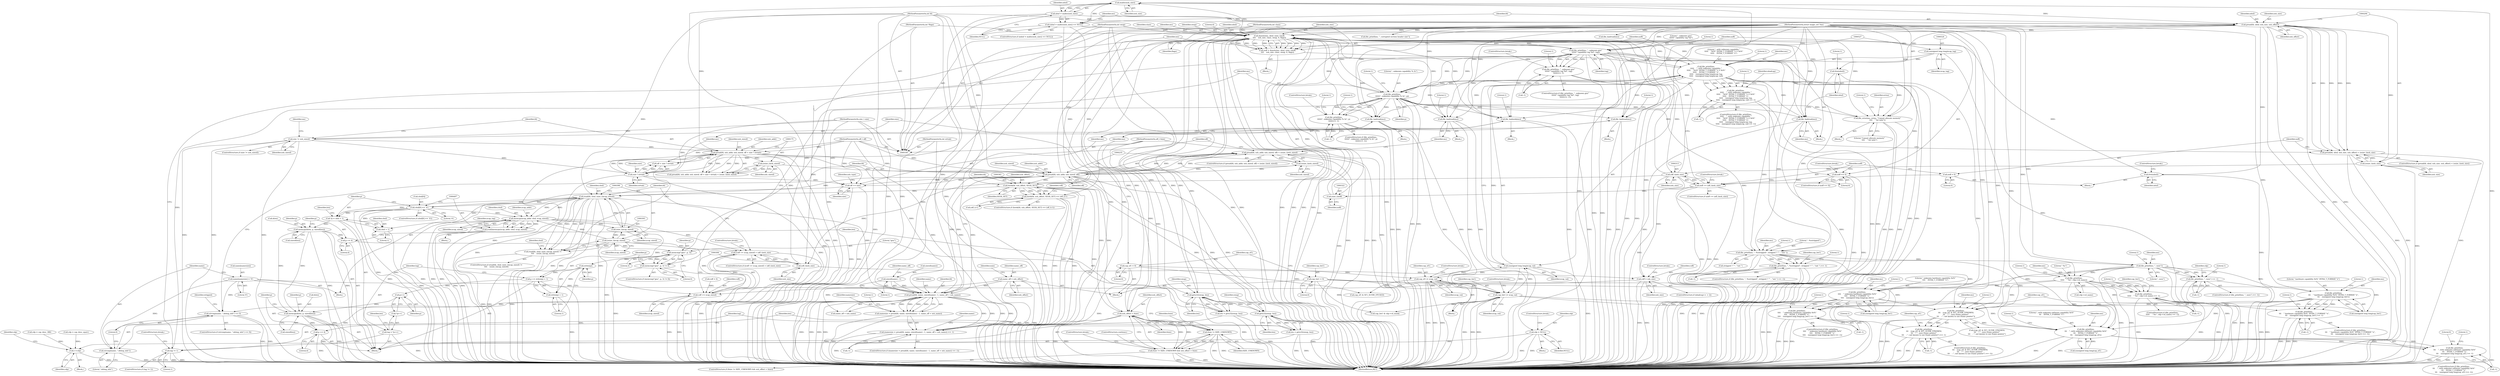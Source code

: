 digraph "1_file_ce90e05774dd77d86cfc8dfa6da57b32816841c4_5@API" {
"1000275" [label="(Call,malloc(xsh_size))"];
"1000318" [label="(Call,donote(ms, nbuf, (size_t)noff,\n\t\t\t\t    xsh_size, clazz, swap, 4, flags))"];
"1000485" [label="(Call,file_printf(ms, \", unknown gnu\"\n\t\t\t\t\t\t\" capability tag %d\", tag))"];
"1000520" [label="(Call,file_printf(ms,\n\t\t\t\t\t    \", with unknown capability \"\n\t\t\t\t\t    \"0x%\" INT64_T_FORMAT \"x = 0x%\"\n\t\t\t\t\t    INT64_T_FORMAT \"x\",\n\t\t\t\t\t    (unsigned long long)xcap_tag,\n\t\t\t\t\t    (unsigned long long)xcap_val))"];
"1000443" [label="(Call,file_printf(ms,\n\t\t\t\t\t\t\", unknown capability %.3s\", p))"];
"1000110" [label="(MethodParameterIn,struct magic_set *ms)"];
"1000435" [label="(Call,memcmp(\"gnu\", p, 3))"];
"1000425" [label="(Call,p += 4)"];
"1000419" [label="(Call,memcpy(&len, p, sizeof(len)))"];
"1000464" [label="(Call,memcpy(&len, p, sizeof(len)))"];
"1000462" [label="(Call,p++)"];
"1000453" [label="(Call,p += strlen(p) + 1)"];
"1000456" [label="(Call,strlen(p))"];
"1000412" [label="(Call,*p = cbuf + 1)"];
"1000405" [label="(Call,cbuf[0] == 'A')"];
"1000389" [label="(Call,read(fd, cbuf, (size_t)xcap_sizeof))"];
"1000356" [label="(Call,lseek(fd, xsh_offset, SEEK_SET))"];
"1000229" [label="(Call,pread(fd, xsh_addr, xsh_sizeof, off))"];
"1000195" [label="(Call,pread(fd, name, sizeof(name) - 1, name_off + xsh_name))"];
"1000165" [label="(Call,pread(fd, xsh_addr, xsh_sizeof, off + size * strtab))"];
"1000113" [label="(MethodParameterIn,int fd)"];
"1000147" [label="(Call,size != xsh_sizeof)"];
"1000116" [label="(MethodParameterIn,size_t size)"];
"1000114" [label="(MethodParameterIn,off_t off)"];
"1000171" [label="(Call,size * strtab)"];
"1000120" [label="(MethodParameterIn,int strtab)"];
"1000288" [label="(Call,pread(fd, nbuf, xsh_size, xsh_offset))"];
"1000273" [label="(Call,nbuf = malloc(xsh_size))"];
"1000275" [label="(Call,malloc(xsh_size))"];
"1000312" [label="(Call,(off_t)xsh_size)"];
"1000293" [label="(Call,(ssize_t)xsh_size)"];
"1000383" [label="(Call,(off_t)xsh_size)"];
"1000261" [label="(Call,xsh_offset > fsize)"];
"1000258" [label="(Call,fsize != SIZE_UNKNOWN)"];
"1000117" [label="(MethodParameterIn,off_t fsize)"];
"1000213" [label="(Call,name[namesize] = '\0')"];
"1000198" [label="(Call,sizeof(name) - 1)"];
"1000183" [label="(Call,name_off = xsh_offset)"];
"1000234" [label="(Call,(ssize_t)xsh_sizeof)"];
"1000174" [label="(Call,(ssize_t)xsh_sizeof)"];
"1000243" [label="(Call,off += size)"];
"1000498" [label="(Call,memcpy(xcap_addr, cbuf, xcap_sizeof))"];
"1000395" [label="(Call,(ssize_t)xcap_sizeof)"];
"1000392" [label="(Call,(size_t)xcap_sizeof)"];
"1000523" [label="(Call,(unsigned long long)xcap_tag)"];
"1000526" [label="(Call,(unsigned long long)xcap_val)"];
"1000513" [label="(Call,cap_sf1 |= xcap_val)"];
"1000141" [label="(Call,cap_sf1 = 0)"];
"1000508" [label="(Call,cap_hw1 |= xcap_val)"];
"1000137" [label="(Call,cap_hw1 = 0)"];
"1000479" [label="(Call,tag != 1)"];
"1000459" [label="(Call,tag = *p++)"];
"1000321" [label="(Call,(size_t)noff)"];
"1000310" [label="(Call,noff >= (off_t)xsh_size)"];
"1000330" [label="(Call,noff == 0)"];
"1000316" [label="(Call,noff = donote(ms, nbuf, (size_t)noff,\n\t\t\t\t    xsh_size, clazz, swap, 4, flags))"];
"1000304" [label="(Call,noff = 0)"];
"1000111" [label="(MethodParameterIn,int clazz)"];
"1000475" [label="(Call,getu32(swap, len))"];
"1000430" [label="(Call,getu32(swap, len))"];
"1000112" [label="(MethodParameterIn,int swap)"];
"1000118" [label="(MethodParameterIn,int *flags)"];
"1000272" [label="(Call,(nbuf = malloc(xsh_size)) == NULL)"];
"1000582" [label="(Call,cdp = NULL)"];
"1000629" [label="(Call,++cdp)"];
"1000192" [label="(Call,(namesize = pread(fd, name, sizeof(name) - 1, name_off + xsh_name)) == -1)"];
"1000193" [label="(Call,namesize = pread(fd, name, sizeof(name) - 1, name_off + xsh_name))"];
"1000219" [label="(Call,strcmp(name, \".debug_info\") == 0)"];
"1000220" [label="(Call,strcmp(name, \".debug_info\"))"];
"1000228" [label="(Call,pread(fd, xsh_addr, xsh_sizeof, off) < (ssize_t)xsh_sizeof)"];
"1000257" [label="(Call,fsize != SIZE_UNKNOWN && xsh_offset > fsize)"];
"1000355" [label="(Call,lseek(fd, xsh_offset, SEEK_SET) == (off_t)-1)"];
"1000388" [label="(Call,read(fd, cbuf, (size_t)xcap_sizeof) !=\n\t\t\t\t    (ssize_t)xcap_sizeof)"];
"1000434" [label="(Call,memcmp(\"gnu\", p, 3) != 0)"];
"1000208" [label="(Call,file_badread(ms))"];
"1000238" [label="(Call,file_badread(ms))"];
"1000279" [label="(Call,file_error(ms, errno, \"Cannot allocate memory\"\n\t\t\t\t    \" for note\"))"];
"1000297" [label="(Call,file_badread(ms))"];
"1000379" [label="(Call,(coff += xcap_sizeof) > (off_t)xsh_size)"];
"1000539" [label="(Call,coff = xsh_size)"];
"1000380" [label="(Call,coff += xcap_sizeof)"];
"1000334" [label="(Call,free(nbuf))"];
"1000365" [label="(Call,file_badseek(ms))"];
"1000399" [label="(Call,file_badread(ms))"];
"1000428" [label="(Call,len = getu32(swap, len))"];
"1000473" [label="(Call,len = getu32(swap, len))"];
"1000484" [label="(Call,file_printf(ms, \", unknown gnu\"\n\t\t\t\t\t\t\" capability tag %d\", tag)\n\t\t\t\t\t\t== -1)"];
"1000519" [label="(Call,file_printf(ms,\n\t\t\t\t\t    \", with unknown capability \"\n\t\t\t\t\t    \"0x%\" INT64_T_FORMAT \"x = 0x%\"\n\t\t\t\t\t    INT64_T_FORMAT \"x\",\n\t\t\t\t\t    (unsigned long long)xcap_tag,\n\t\t\t\t\t    (unsigned long long)xcap_val) == -1)"];
"1000548" [label="(Call,file_printf(ms, \", %sstripped\", stripped ? \"\" : \"not \"))"];
"1000547" [label="(Call,file_printf(ms, \", %sstripped\", stripped ? \"\" : \"not \") == -1)"];
"1000588" [label="(Call,file_printf(ms, \", uses\"))"];
"1000587" [label="(Call,file_printf(ms, \", uses\") == -1)"];
"1000613" [label="(Call,file_printf(ms,\n\t\t\t\t\t    \" %s\", cdp->cd_name))"];
"1000612" [label="(Call,file_printf(ms,\n\t\t\t\t\t    \" %s\", cdp->cd_name) == -1)"];
"1000635" [label="(Call,file_printf(ms,\n\t\t\t\t    \" unknown hardware capability 0x%\"\n\t\t\t\t    INT64_T_FORMAT \"x\",\n\t\t\t\t    (unsigned long long)cap_hw1))"];
"1000634" [label="(Call,file_printf(ms,\n\t\t\t\t    \" unknown hardware capability 0x%\"\n\t\t\t\t    INT64_T_FORMAT \"x\",\n\t\t\t\t    (unsigned long long)cap_hw1) == -1)"];
"1000671" [label="(Call,file_printf(ms,\n\t\t\t    (cap_sf1 & SF1_SUNW_FPKNWN)\n\t\t\t    ? \", uses frame pointer\"\n\t\t\t    : \", not known to use frame pointer\"))"];
"1000670" [label="(Call,file_printf(ms,\n\t\t\t    (cap_sf1 & SF1_SUNW_FPKNWN)\n\t\t\t    ? \", uses frame pointer\"\n\t\t\t    : \", not known to use frame pointer\") == -1)"];
"1000691" [label="(Call,file_printf(ms,\n\t\t\t    \", with unknown software capability 0x%\"\n\t\t\t    INT64_T_FORMAT \"x\",\n\t\t\t    (unsigned long long)cap_sf1))"];
"1000690" [label="(Call,file_printf(ms,\n\t\t\t    \", with unknown software capability 0x%\"\n\t\t\t    INT64_T_FORMAT \"x\",\n\t\t\t    (unsigned long long)cap_sf1) == -1)"];
"1000650" [label="(Call,file_printf(ms,\n\t\t\t    \" hardware capability 0x%\" INT64_T_FORMAT \"x\",\n\t\t\t    (unsigned long long)cap_hw1))"];
"1000649" [label="(Call,file_printf(ms,\n\t\t\t    \" hardware capability 0x%\" INT64_T_FORMAT \"x\",\n\t\t\t    (unsigned long long)cap_hw1) == -1)"];
"1000442" [label="(Call,file_printf(ms,\n\t\t\t\t\t\t\", unknown capability %.3s\", p)\n\t\t\t\t\t\t== -1)"];
"1000470" [label="(Call,p += 4)"];
"1000455" [label="(Call,strlen(p) + 1)"];
"1000414" [label="(Call,cbuf + 1)"];
"1000496" [label="(Call,(void)memcpy(xcap_addr, cbuf, xcap_sizeof))"];
"1000287" [label="(Call,pread(fd, nbuf, xsh_size, xsh_offset) < (ssize_t)xsh_size)"];
"1000299" [label="(Call,free(nbuf))"];
"1000269" [label="(Block,)"];
"1000383" [label="(Call,(off_t)xsh_size)"];
"1000660" [label="(Literal,1)"];
"1000500" [label="(Identifier,cbuf)"];
"1000256" [label="(ControlStructure,if (fsize != SIZE_UNKNOWN && xsh_offset > fsize))"];
"1000118" [label="(MethodParameterIn,int *flags)"];
"1000495" [label="(ControlStructure,break;)"];
"1000484" [label="(Call,file_printf(ms, \", unknown gnu\"\n\t\t\t\t\t\t\" capability tag %d\", tag)\n\t\t\t\t\t\t== -1)"];
"1000225" [label="(Identifier,stripped)"];
"1000489" [label="(Call,-1)"];
"1000404" [label="(ControlStructure,if (cbuf[0] == 'A'))"];
"1000690" [label="(Call,file_printf(ms,\n\t\t\t    \", with unknown software capability 0x%\"\n\t\t\t    INT64_T_FORMAT \"x\",\n\t\t\t    (unsigned long long)cap_sf1) == -1)"];
"1000521" [label="(Identifier,ms)"];
"1000487" [label="(Literal,\", unknown gnu\"\n\t\t\t\t\t\t\" capability tag %d\")"];
"1000522" [label="(Literal,\", with unknown capability \"\n\t\t\t\t\t    \"0x%\" INT64_T_FORMAT \"x = 0x%\"\n\t\t\t\t\t    INT64_T_FORMAT \"x\")"];
"1000278" [label="(Block,)"];
"1000137" [label="(Call,cap_hw1 = 0)"];
"1000212" [label="(Literal,1)"];
"1000149" [label="(Identifier,xsh_sizeof)"];
"1000641" [label="(Call,-1)"];
"1000612" [label="(Call,file_printf(ms,\n\t\t\t\t\t    \" %s\", cdp->cd_name) == -1)"];
"1000234" [label="(Call,(ssize_t)xsh_sizeof)"];
"1000478" [label="(ControlStructure,if (tag != 1))"];
"1000583" [label="(Identifier,cdp)"];
"1000319" [label="(Identifier,ms)"];
"1000530" [label="(Literal,1)"];
"1000271" [label="(ControlStructure,if ((nbuf = malloc(xsh_size)) == NULL))"];
"1000394" [label="(Identifier,xcap_sizeof)"];
"1000242" [label="(Literal,1)"];
"1000323" [label="(Identifier,noff)"];
"1000310" [label="(Call,noff >= (off_t)xsh_size)"];
"1000280" [label="(Identifier,ms)"];
"1000227" [label="(ControlStructure,if (pread(fd, xsh_addr, xsh_sizeof, off) < (ssize_t)xsh_sizeof))"];
"1000529" [label="(Call,-1)"];
"1000508" [label="(Call,cap_hw1 |= xcap_val)"];
"1000635" [label="(Call,file_printf(ms,\n\t\t\t\t    \" unknown hardware capability 0x%\"\n\t\t\t\t    INT64_T_FORMAT \"x\",\n\t\t\t\t    (unsigned long long)cap_hw1))"];
"1000642" [label="(Literal,1)"];
"1000649" [label="(Call,file_printf(ms,\n\t\t\t    \" hardware capability 0x%\" INT64_T_FORMAT \"x\",\n\t\t\t    (unsigned long long)cap_hw1) == -1)"];
"1000287" [label="(Call,pread(fd, nbuf, xsh_size, xsh_offset) < (ssize_t)xsh_size)"];
"1000551" [label="(Call,stripped ? \"\" : \"not \")"];
"1000244" [label="(Identifier,off)"];
"1000459" [label="(Call,tag = *p++)"];
"1000650" [label="(Call,file_printf(ms,\n\t\t\t    \" hardware capability 0x%\" INT64_T_FORMAT \"x\",\n\t\t\t    (unsigned long long)cap_hw1))"];
"1000533" [label="(Literal,1)"];
"1000143" [label="(Literal,0)"];
"1000285" [label="(Literal,1)"];
"1000277" [label="(Identifier,NULL)"];
"1000460" [label="(Identifier,tag)"];
"1000441" [label="(ControlStructure,if (file_printf(ms,\n\t\t\t\t\t\t\", unknown capability %.3s\", p)\n\t\t\t\t\t\t== -1))"];
"1000260" [label="(Identifier,SIZE_UNKNOWN)"];
"1000698" [label="(Literal,1)"];
"1000630" [label="(Identifier,cdp)"];
"1000395" [label="(Call,(ssize_t)xcap_sizeof)"];
"1000148" [label="(Identifier,size)"];
"1000444" [label="(Identifier,ms)"];
"1000458" [label="(Literal,1)"];
"1000213" [label="(Call,name[namesize] = '\0')"];
"1000385" [label="(Identifier,xsh_size)"];
"1000198" [label="(Call,sizeof(name) - 1)"];
"1000208" [label="(Call,file_badread(ms))"];
"1000154" [label="(Identifier,ms)"];
"1000652" [label="(Literal,\" hardware capability 0x%\" INT64_T_FORMAT \"x\")"];
"1000167" [label="(Identifier,xsh_addr)"];
"1000153" [label="(Call,file_printf(ms, \", corrupted section header size\"))"];
"1000185" [label="(Identifier,xsh_offset)"];
"1000360" [label="(Call,(off_t)-1)"];
"1000201" [label="(Literal,1)"];
"1000399" [label="(Call,file_badread(ms))"];
"1000390" [label="(Identifier,fd)"];
"1000258" [label="(Call,fsize != SIZE_UNKNOWN)"];
"1000281" [label="(Identifier,errno)"];
"1000276" [label="(Identifier,xsh_size)"];
"1000169" [label="(Call,off + size * strtab)"];
"1000485" [label="(Call,file_printf(ms, \", unknown gnu\"\n\t\t\t\t\t\t\" capability tag %d\", tag))"];
"1000166" [label="(Identifier,fd)"];
"1000293" [label="(Call,(ssize_t)xsh_size)"];
"1000214" [label="(Call,name[namesize])"];
"1000365" [label="(Call,file_badseek(ms))"];
"1000514" [label="(Identifier,cap_sf1)"];
"1000354" [label="(ControlStructure,if (lseek(fd, xsh_offset, SEEK_SET) == (off_t)-1))"];
"1000673" [label="(Call,(cap_sf1 & SF1_SUNW_FPKNWN)\n\t\t\t    ? \", uses frame pointer\"\n\t\t\t    : \", not known to use frame pointer\")"];
"1000236" [label="(Identifier,xsh_sizeof)"];
"1000483" [label="(ControlStructure,if (file_printf(ms, \", unknown gnu\"\n\t\t\t\t\t\t\" capability tag %d\", tag)\n\t\t\t\t\t\t== -1))"];
"1000416" [label="(Literal,1)"];
"1000625" [label="(Identifier,cap_hw1)"];
"1000196" [label="(Identifier,fd)"];
"1000528" [label="(Identifier,xcap_val)"];
"1000534" [label="(ControlStructure,if (nbadcap++ > 2))"];
"1000112" [label="(MethodParameterIn,int swap)"];
"1000541" [label="(Identifier,xsh_size)"];
"1000498" [label="(Call,memcpy(xcap_addr, cbuf, xcap_sizeof))"];
"1000585" [label="(ControlStructure,break;)"];
"1000435" [label="(Call,memcmp(\"gnu\", p, 3))"];
"1000114" [label="(MethodParameterIn,off_t off)"];
"1000494" [label="(ControlStructure,break;)"];
"1000629" [label="(Call,++cdp)"];
"1000207" [label="(Block,)"];
"1000442" [label="(Call,file_printf(ms,\n\t\t\t\t\t\t\", unknown capability %.3s\", p)\n\t\t\t\t\t\t== -1)"];
"1000262" [label="(Identifier,xsh_offset)"];
"1000547" [label="(Call,file_printf(ms, \", %sstripped\", stripped ? \"\" : \"not \") == -1)"];
"1000540" [label="(Identifier,coff)"];
"1000518" [label="(ControlStructure,if (file_printf(ms,\n\t\t\t\t\t    \", with unknown capability \"\n\t\t\t\t\t    \"0x%\" INT64_T_FORMAT \"x = 0x%\"\n\t\t\t\t\t    INT64_T_FORMAT \"x\",\n\t\t\t\t\t    (unsigned long long)xcap_tag,\n\t\t\t\t\t    (unsigned long long)xcap_val) == -1))"];
"1000289" [label="(Identifier,fd)"];
"1000455" [label="(Call,strlen(p) + 1)"];
"1000305" [label="(Identifier,noff)"];
"1000228" [label="(Call,pread(fd, xsh_addr, xsh_sizeof, off) < (ssize_t)xsh_sizeof)"];
"1000309" [label="(ControlStructure,if (noff >= (off_t)xsh_size))"];
"1000333" [label="(ControlStructure,break;)"];
"1000120" [label="(MethodParameterIn,int strtab)"];
"1000620" [label="(Literal,1)"];
"1000561" [label="(Identifier,cap_hw1)"];
"1000311" [label="(Identifier,noff)"];
"1000230" [label="(Identifier,fd)"];
"1000589" [label="(Identifier,ms)"];
"1000195" [label="(Call,pread(fd, name, sizeof(name) - 1, name_off + xsh_name))"];
"1000665" [label="(Call,cap_sf1 & SF1_SUNW_FPUSED)"];
"1000403" [label="(Literal,1)"];
"1000329" [label="(ControlStructure,if (noff == 0))"];
"1000474" [label="(Identifier,len)"];
"1000501" [label="(Identifier,xcap_sizeof)"];
"1000303" [label="(Literal,1)"];
"1000451" [label="(Literal,1)"];
"1000407" [label="(Identifier,cbuf)"];
"1000479" [label="(Call,tag != 1)"];
"1000509" [label="(Identifier,cap_hw1)"];
"1000335" [label="(Identifier,nbuf)"];
"1000555" [label="(Call,-1)"];
"1000633" [label="(ControlStructure,if (file_printf(ms,\n\t\t\t\t    \" unknown hardware capability 0x%\"\n\t\t\t\t    INT64_T_FORMAT \"x\",\n\t\t\t\t    (unsigned long long)cap_hw1) == -1))"];
"1000334" [label="(Call,free(nbuf))"];
"1000261" [label="(Call,xsh_offset > fsize)"];
"1000490" [label="(Literal,1)"];
"1000308" [label="(Block,)"];
"1000526" [label="(Call,(unsigned long long)xcap_val)"];
"1000184" [label="(Identifier,name_off)"];
"1000117" [label="(MethodParameterIn,off_t fsize)"];
"1000582" [label="(Call,cdp = NULL)"];
"1000611" [label="(ControlStructure,if (file_printf(ms,\n\t\t\t\t\t    \" %s\", cdp->cd_name) == -1))"];
"1000172" [label="(Identifier,size)"];
"1000191" [label="(ControlStructure,if ((namesize = pread(fd, name, sizeof(name) - 1, name_off + xsh_name)) == -1))"];
"1000273" [label="(Call,nbuf = malloc(xsh_size))"];
"1000380" [label="(Call,coff += xcap_sizeof)"];
"1000174" [label="(Call,(ssize_t)xsh_sizeof)"];
"1000414" [label="(Call,cbuf + 1)"];
"1000693" [label="(Literal,\", with unknown software capability 0x%\"\n\t\t\t    INT64_T_FORMAT \"x\")"];
"1000192" [label="(Call,(namesize = pread(fd, name, sizeof(name) - 1, name_off + xsh_name)) == -1)"];
"1000680" [label="(Literal,1)"];
"1000542" [label="(ControlStructure,break;)"];
"1000588" [label="(Call,file_printf(ms, \", uses\"))"];
"1000456" [label="(Call,strlen(p))"];
"1000520" [label="(Call,file_printf(ms,\n\t\t\t\t\t    \", with unknown capability \"\n\t\t\t\t\t    \"0x%\" INT64_T_FORMAT \"x = 0x%\"\n\t\t\t\t\t    INT64_T_FORMAT \"x\",\n\t\t\t\t\t    (unsigned long long)xcap_tag,\n\t\t\t\t\t    (unsigned long long)xcap_val))"];
"1000546" [label="(ControlStructure,if (file_printf(ms, \", %sstripped\", stripped ? \"\" : \"not \") == -1))"];
"1000426" [label="(Identifier,p)"];
"1000364" [label="(Block,)"];
"1000657" [label="(Literal,1)"];
"1000566" [label="(Block,)"];
"1000656" [label="(Call,-1)"];
"1000651" [label="(Identifier,ms)"];
"1000454" [label="(Identifier,p)"];
"1000511" [label="(ControlStructure,break;)"];
"1000121" [label="(Block,)"];
"1000701" [label="(Literal,1)"];
"1000165" [label="(Call,pread(fd, xsh_addr, xsh_sizeof, off + size * strtab))"];
"1000300" [label="(Identifier,nbuf)"];
"1000637" [label="(Literal,\" unknown hardware capability 0x%\"\n\t\t\t\t    INT64_T_FORMAT \"x\")"];
"1000428" [label="(Call,len = getu32(swap, len))"];
"1000164" [label="(Call,pread(fd, xsh_addr, xsh_sizeof, off + size * strtab) < (ssize_t)xsh_sizeof)"];
"1000591" [label="(Call,-1)"];
"1000648" [label="(ControlStructure,if (file_printf(ms,\n\t\t\t    \" hardware capability 0x%\" INT64_T_FORMAT \"x\",\n\t\t\t    (unsigned long long)cap_hw1) == -1))"];
"1000299" [label="(Call,free(nbuf))"];
"1000592" [label="(Literal,1)"];
"1000436" [label="(Literal,\"gnu\")"];
"1000263" [label="(Identifier,fsize)"];
"1000388" [label="(Call,read(fd, cbuf, (size_t)xcap_sizeof) !=\n\t\t\t\t    (ssize_t)xcap_sizeof)"];
"1000274" [label="(Identifier,nbuf)"];
"1000194" [label="(Identifier,namesize)"];
"1000437" [label="(Identifier,p)"];
"1000187" [label="(Identifier,num)"];
"1000496" [label="(Call,(void)memcpy(xcap_addr, cbuf, xcap_sizeof))"];
"1000464" [label="(Call,memcpy(&len, p, sizeof(len)))"];
"1000221" [label="(Identifier,name)"];
"1000425" [label="(Call,p += 4)"];
"1000447" [label="(Call,-1)"];
"1000369" [label="(Literal,1)"];
"1000584" [label="(Identifier,NULL)"];
"1000374" [label="(Block,)"];
"1000503" [label="(Identifier,xcap_tag)"];
"1000694" [label="(Call,(unsigned long long)cap_sf1)"];
"1000359" [label="(Identifier,SEEK_SET)"];
"1000439" [label="(Literal,0)"];
"1000378" [label="(ControlStructure,if ((coff += xcap_sizeof) > (off_t)xsh_size))"];
"1000243" [label="(Call,off += size)"];
"1000231" [label="(Identifier,xsh_addr)"];
"1000679" [label="(Call,-1)"];
"1000355" [label="(Call,lseek(fd, xsh_offset, SEEK_SET) == (off_t)-1)"];
"1000222" [label="(Literal,\".debug_info\")"];
"1000452" [label="(ControlStructure,break;)"];
"1000432" [label="(Identifier,len)"];
"1000147" [label="(Call,size != xsh_sizeof)"];
"1000636" [label="(Identifier,ms)"];
"1000672" [label="(Identifier,ms)"];
"1000614" [label="(Identifier,ms)"];
"1000171" [label="(Call,size * strtab)"];
"1000463" [label="(Identifier,p)"];
"1000499" [label="(Identifier,xcap_addr)"];
"1000413" [label="(Identifier,p)"];
"1000410" [label="(Block,)"];
"1000370" [label="(Call,coff = 0)"];
"1000472" [label="(Literal,4)"];
"1000259" [label="(Identifier,fsize)"];
"1000422" [label="(Identifier,p)"];
"1000356" [label="(Call,lseek(fd, xsh_offset, SEEK_SET))"];
"1000613" [label="(Call,file_printf(ms,\n\t\t\t\t\t    \" %s\", cdp->cd_name))"];
"1000257" [label="(Call,fsize != SIZE_UNKNOWN && xsh_offset > fsize)"];
"1000616" [label="(Call,cdp->cd_name)"];
"1000316" [label="(Call,noff = donote(ms, nbuf, (size_t)noff,\n\t\t\t\t    xsh_size, clazz, swap, 4, flags))"];
"1000381" [label="(Identifier,coff)"];
"1000292" [label="(Identifier,xsh_offset)"];
"1000219" [label="(Call,strcmp(name, \".debug_info\") == 0)"];
"1000275" [label="(Call,malloc(xsh_size))"];
"1000328" [label="(Identifier,flags)"];
"1000465" [label="(Call,&len)"];
"1000176" [label="(Identifier,xsh_sizeof)"];
"1000116" [label="(MethodParameterIn,size_t size)"];
"1000245" [label="(Identifier,size)"];
"1000434" [label="(Call,memcmp(\"gnu\", p, 3) != 0)"];
"1000419" [label="(Call,memcpy(&len, p, sizeof(len)))"];
"1000470" [label="(Call,p += 4)"];
"1000634" [label="(Call,file_printf(ms,\n\t\t\t\t    \" unknown hardware capability 0x%\"\n\t\t\t\t    INT64_T_FORMAT \"x\",\n\t\t\t\t    (unsigned long long)cap_hw1) == -1)"];
"1000429" [label="(Identifier,len)"];
"1000692" [label="(Identifier,ms)"];
"1000462" [label="(Call,p++)"];
"1000438" [label="(Literal,3)"];
"1000430" [label="(Call,getu32(swap, len))"];
"1000247" [label="(Identifier,xsh_type)"];
"1000291" [label="(Identifier,xsh_size)"];
"1000504" [label="(Block,)"];
"1000389" [label="(Call,read(fd, cbuf, (size_t)xcap_sizeof))"];
"1000397" [label="(Identifier,xcap_sizeof)"];
"1000288" [label="(Call,pread(fd, nbuf, xsh_size, xsh_offset))"];
"1000139" [label="(Literal,0)"];
"1000232" [label="(Identifier,xsh_sizeof)"];
"1000601" [label="(Identifier,cdp)"];
"1000683" [label="(Literal,1)"];
"1000233" [label="(Identifier,off)"];
"1000493" [label="(Literal,1)"];
"1000615" [label="(Literal,\" %s\")"];
"1000457" [label="(Identifier,p)"];
"1000480" [label="(Identifier,tag)"];
"1000110" [label="(MethodParameterIn,struct magic_set *ms)"];
"1000379" [label="(Call,(coff += xcap_sizeof) > (off_t)xsh_size)"];
"1000400" [label="(Identifier,ms)"];
"1000595" [label="(Literal,1)"];
"1000215" [label="(Identifier,name)"];
"1000326" [label="(Identifier,swap)"];
"1000523" [label="(Call,(unsigned long long)xcap_tag)"];
"1000619" [label="(Call,-1)"];
"1000295" [label="(Identifier,xsh_size)"];
"1000539" [label="(Call,coff = xsh_size)"];
"1000623" [label="(Literal,1)"];
"1000265" [label="(ControlStructure,continue;)"];
"1000556" [label="(Literal,1)"];
"1000297" [label="(Call,file_badread(ms))"];
"1000272" [label="(Call,(nbuf = malloc(xsh_size)) == NULL)"];
"1000298" [label="(Identifier,ms)"];
"1000290" [label="(Identifier,nbuf)"];
"1000653" [label="(Call,(unsigned long long)cap_hw1)"];
"1000597" [label="(Identifier,cdp)"];
"1000586" [label="(ControlStructure,if (file_printf(ms, \", uses\") == -1))"];
"1000559" [label="(Literal,1)"];
"1000513" [label="(Call,cap_sf1 |= xcap_val)"];
"1000218" [label="(ControlStructure,if (strcmp(name, \".debug_info\") == 0))"];
"1000111" [label="(MethodParameterIn,int clazz)"];
"1000327" [label="(Literal,4)"];
"1000387" [label="(ControlStructure,if (read(fd, cbuf, (size_t)xcap_sizeof) !=\n\t\t\t\t    (ssize_t)xcap_sizeof))"];
"1000336" [label="(ControlStructure,break;)"];
"1000471" [label="(Identifier,p)"];
"1000461" [label="(Call,*p++)"];
"1000427" [label="(Literal,4)"];
"1000468" [label="(Call,sizeof(len))"];
"1000209" [label="(Identifier,ms)"];
"1000691" [label="(Call,file_printf(ms,\n\t\t\t    \", with unknown software capability 0x%\"\n\t\t\t    INT64_T_FORMAT \"x\",\n\t\t\t    (unsigned long long)cap_sf1))"];
"1000477" [label="(Identifier,len)"];
"1000670" [label="(Call,file_printf(ms,\n\t\t\t    (cap_sf1 & SF1_SUNW_FPKNWN)\n\t\t\t    ? \", uses frame pointer\"\n\t\t\t    : \", not known to use frame pointer\") == -1)"];
"1000669" [label="(ControlStructure,if (file_printf(ms,\n\t\t\t    (cap_sf1 & SF1_SUNW_FPKNWN)\n\t\t\t    ? \", uses frame pointer\"\n\t\t\t    : \", not known to use frame pointer\") == -1))"];
"1000409" [label="(Literal,'A')"];
"1000320" [label="(Identifier,nbuf)"];
"1000577" [label="(Call,cdp = cap_desc_386)"];
"1000239" [label="(Identifier,ms)"];
"1000229" [label="(Call,pread(fd, xsh_addr, xsh_sizeof, off))"];
"1000603" [label="(Block,)"];
"1000321" [label="(Call,(size_t)noff)"];
"1000332" [label="(Literal,0)"];
"1000314" [label="(Identifier,xsh_size)"];
"1000266" [label="(ControlStructure,break;)"];
"1000481" [label="(Literal,1)"];
"1000433" [label="(ControlStructure,if (memcmp(\"gnu\", p, 3) != 0))"];
"1000486" [label="(Identifier,ms)"];
"1000331" [label="(Identifier,noff)"];
"1000645" [label="(Literal,1)"];
"1000178" [label="(Call,file_badread(ms))"];
"1000199" [label="(Call,sizeof(name))"];
"1000605" [label="(Call,cap_hw1 & cdp->cd_mask)"];
"1000516" [label="(ControlStructure,break;)"];
"1000317" [label="(Identifier,noff)"];
"1000371" [label="(Identifier,coff)"];
"1000550" [label="(Literal,\", %sstripped\")"];
"1000146" [label="(ControlStructure,if (size != xsh_sizeof))"];
"1000445" [label="(Literal,\", unknown capability %.3s\")"];
"1000446" [label="(Identifier,p)"];
"1000173" [label="(Identifier,strtab)"];
"1000325" [label="(Identifier,clazz)"];
"1000398" [label="(Block,)"];
"1000205" [label="(Call,-1)"];
"1000703" [label="(Literal,0)"];
"1000638" [label="(Call,(unsigned long long)cap_hw1)"];
"1000519" [label="(Call,file_printf(ms,\n\t\t\t\t\t    \", with unknown capability \"\n\t\t\t\t\t    \"0x%\" INT64_T_FORMAT \"x = 0x%\"\n\t\t\t\t\t    INT64_T_FORMAT \"x\",\n\t\t\t\t\t    (unsigned long long)xcap_tag,\n\t\t\t\t\t    (unsigned long long)xcap_val) == -1)"];
"1000466" [label="(Identifier,len)"];
"1000203" [label="(Identifier,name_off)"];
"1000476" [label="(Identifier,swap)"];
"1000190" [label="(Block,)"];
"1000358" [label="(Identifier,xsh_offset)"];
"1000138" [label="(Identifier,cap_hw1)"];
"1000406" [label="(Call,cbuf[0])"];
"1000473" [label="(Call,len = getu32(swap, len))"];
"1000202" [label="(Call,name_off + xsh_name)"];
"1000304" [label="(Call,noff = 0)"];
"1000590" [label="(Literal,\", uses\")"];
"1000475" [label="(Call,getu32(swap, len))"];
"1000238" [label="(Call,file_badread(ms))"];
"1000141" [label="(Call,cap_sf1 = 0)"];
"1000392" [label="(Call,(size_t)xcap_sizeof)"];
"1000689" [label="(ControlStructure,if (file_printf(ms,\n\t\t\t    \", with unknown software capability 0x%\"\n\t\t\t    INT64_T_FORMAT \"x\",\n\t\t\t    (unsigned long long)cap_sf1) == -1))"];
"1000183" [label="(Call,name_off = xsh_offset)"];
"1000318" [label="(Call,donote(ms, nbuf, (size_t)noff,\n\t\t\t\t    xsh_size, clazz, swap, 4, flags))"];
"1000587" [label="(Call,file_printf(ms, \", uses\") == -1)"];
"1000324" [label="(Identifier,xsh_size)"];
"1000662" [label="(Identifier,cap_sf1)"];
"1000315" [label="(ControlStructure,break;)"];
"1000193" [label="(Call,namesize = pread(fd, name, sizeof(name) - 1, name_off + xsh_name))"];
"1000306" [label="(Literal,0)"];
"1000330" [label="(Call,noff == 0)"];
"1000366" [label="(Identifier,ms)"];
"1000704" [label="(MethodReturn,RET)"];
"1000453" [label="(Call,p += strlen(p) + 1)"];
"1000537" [label="(Identifier,nbadcap)"];
"1000391" [label="(Identifier,cbuf)"];
"1000217" [label="(Literal,'\0')"];
"1000548" [label="(Call,file_printf(ms, \", %sstripped\", stripped ? \"\" : \"not \"))"];
"1000549" [label="(Identifier,ms)"];
"1000412" [label="(Call,*p = cbuf + 1)"];
"1000423" [label="(Call,sizeof(len))"];
"1000420" [label="(Call,&len)"];
"1000220" [label="(Call,strcmp(name, \".debug_info\"))"];
"1000431" [label="(Identifier,swap)"];
"1000382" [label="(Identifier,xcap_sizeof)"];
"1000697" [label="(Call,-1)"];
"1000168" [label="(Identifier,xsh_sizeof)"];
"1000197" [label="(Identifier,name)"];
"1000357" [label="(Identifier,fd)"];
"1000223" [label="(Literal,0)"];
"1000237" [label="(Block,)"];
"1000113" [label="(MethodParameterIn,int fd)"];
"1000525" [label="(Identifier,xcap_tag)"];
"1000296" [label="(Block,)"];
"1000671" [label="(Call,file_printf(ms,\n\t\t\t    (cap_sf1 & SF1_SUNW_FPKNWN)\n\t\t\t    ? \", uses frame pointer\"\n\t\t\t    : \", not known to use frame pointer\"))"];
"1000685" [label="(Identifier,cap_sf1)"];
"1000415" [label="(Identifier,cbuf)"];
"1000570" [label="(Call,cdp = cap_desc_sparc)"];
"1000448" [label="(Literal,1)"];
"1000206" [label="(Literal,1)"];
"1000488" [label="(Identifier,tag)"];
"1000286" [label="(ControlStructure,if (pread(fd, nbuf, xsh_size, xsh_offset) < (ssize_t)xsh_size))"];
"1000386" [label="(ControlStructure,break;)"];
"1000279" [label="(Call,file_error(ms, errno, \"Cannot allocate memory\"\n\t\t\t\t    \" for note\"))"];
"1000510" [label="(Identifier,xcap_val)"];
"1000312" [label="(Call,(off_t)xsh_size)"];
"1000467" [label="(Identifier,p)"];
"1000142" [label="(Identifier,cap_sf1)"];
"1000282" [label="(Literal,\"Cannot allocate memory\"\n\t\t\t\t    \" for note\")"];
"1000515" [label="(Identifier,xcap_val)"];
"1000421" [label="(Identifier,len)"];
"1000405" [label="(Call,cbuf[0] == 'A')"];
"1000443" [label="(Call,file_printf(ms,\n\t\t\t\t\t\t\", unknown capability %.3s\", p))"];
"1000275" -> "1000273"  [label="AST: "];
"1000275" -> "1000276"  [label="CFG: "];
"1000276" -> "1000275"  [label="AST: "];
"1000273" -> "1000275"  [label="CFG: "];
"1000275" -> "1000704"  [label="DDG: "];
"1000275" -> "1000272"  [label="DDG: "];
"1000275" -> "1000273"  [label="DDG: "];
"1000318" -> "1000275"  [label="DDG: "];
"1000312" -> "1000275"  [label="DDG: "];
"1000383" -> "1000275"  [label="DDG: "];
"1000275" -> "1000288"  [label="DDG: "];
"1000318" -> "1000316"  [label="AST: "];
"1000318" -> "1000328"  [label="CFG: "];
"1000319" -> "1000318"  [label="AST: "];
"1000320" -> "1000318"  [label="AST: "];
"1000321" -> "1000318"  [label="AST: "];
"1000324" -> "1000318"  [label="AST: "];
"1000325" -> "1000318"  [label="AST: "];
"1000326" -> "1000318"  [label="AST: "];
"1000327" -> "1000318"  [label="AST: "];
"1000328" -> "1000318"  [label="AST: "];
"1000316" -> "1000318"  [label="CFG: "];
"1000318" -> "1000704"  [label="DDG: "];
"1000318" -> "1000704"  [label="DDG: "];
"1000318" -> "1000704"  [label="DDG: "];
"1000318" -> "1000704"  [label="DDG: "];
"1000318" -> "1000704"  [label="DDG: "];
"1000318" -> "1000704"  [label="DDG: "];
"1000318" -> "1000208"  [label="DDG: "];
"1000318" -> "1000238"  [label="DDG: "];
"1000318" -> "1000279"  [label="DDG: "];
"1000318" -> "1000297"  [label="DDG: "];
"1000318" -> "1000312"  [label="DDG: "];
"1000318" -> "1000316"  [label="DDG: "];
"1000318" -> "1000316"  [label="DDG: "];
"1000318" -> "1000316"  [label="DDG: "];
"1000318" -> "1000316"  [label="DDG: "];
"1000318" -> "1000316"  [label="DDG: "];
"1000318" -> "1000316"  [label="DDG: "];
"1000318" -> "1000316"  [label="DDG: "];
"1000318" -> "1000316"  [label="DDG: "];
"1000485" -> "1000318"  [label="DDG: "];
"1000520" -> "1000318"  [label="DDG: "];
"1000443" -> "1000318"  [label="DDG: "];
"1000110" -> "1000318"  [label="DDG: "];
"1000288" -> "1000318"  [label="DDG: "];
"1000321" -> "1000318"  [label="DDG: "];
"1000312" -> "1000318"  [label="DDG: "];
"1000111" -> "1000318"  [label="DDG: "];
"1000475" -> "1000318"  [label="DDG: "];
"1000430" -> "1000318"  [label="DDG: "];
"1000112" -> "1000318"  [label="DDG: "];
"1000118" -> "1000318"  [label="DDG: "];
"1000318" -> "1000334"  [label="DDG: "];
"1000318" -> "1000365"  [label="DDG: "];
"1000318" -> "1000383"  [label="DDG: "];
"1000318" -> "1000399"  [label="DDG: "];
"1000318" -> "1000430"  [label="DDG: "];
"1000318" -> "1000443"  [label="DDG: "];
"1000318" -> "1000485"  [label="DDG: "];
"1000318" -> "1000520"  [label="DDG: "];
"1000318" -> "1000539"  [label="DDG: "];
"1000318" -> "1000548"  [label="DDG: "];
"1000485" -> "1000484"  [label="AST: "];
"1000485" -> "1000488"  [label="CFG: "];
"1000486" -> "1000485"  [label="AST: "];
"1000487" -> "1000485"  [label="AST: "];
"1000488" -> "1000485"  [label="AST: "];
"1000490" -> "1000485"  [label="CFG: "];
"1000485" -> "1000704"  [label="DDG: "];
"1000485" -> "1000704"  [label="DDG: "];
"1000485" -> "1000208"  [label="DDG: "];
"1000485" -> "1000238"  [label="DDG: "];
"1000485" -> "1000279"  [label="DDG: "];
"1000485" -> "1000297"  [label="DDG: "];
"1000485" -> "1000365"  [label="DDG: "];
"1000485" -> "1000399"  [label="DDG: "];
"1000485" -> "1000443"  [label="DDG: "];
"1000485" -> "1000484"  [label="DDG: "];
"1000485" -> "1000484"  [label="DDG: "];
"1000485" -> "1000484"  [label="DDG: "];
"1000520" -> "1000485"  [label="DDG: "];
"1000443" -> "1000485"  [label="DDG: "];
"1000110" -> "1000485"  [label="DDG: "];
"1000479" -> "1000485"  [label="DDG: "];
"1000485" -> "1000520"  [label="DDG: "];
"1000485" -> "1000548"  [label="DDG: "];
"1000520" -> "1000519"  [label="AST: "];
"1000520" -> "1000526"  [label="CFG: "];
"1000521" -> "1000520"  [label="AST: "];
"1000522" -> "1000520"  [label="AST: "];
"1000523" -> "1000520"  [label="AST: "];
"1000526" -> "1000520"  [label="AST: "];
"1000530" -> "1000520"  [label="CFG: "];
"1000520" -> "1000704"  [label="DDG: "];
"1000520" -> "1000704"  [label="DDG: "];
"1000520" -> "1000704"  [label="DDG: "];
"1000520" -> "1000208"  [label="DDG: "];
"1000520" -> "1000238"  [label="DDG: "];
"1000520" -> "1000279"  [label="DDG: "];
"1000520" -> "1000297"  [label="DDG: "];
"1000520" -> "1000365"  [label="DDG: "];
"1000520" -> "1000399"  [label="DDG: "];
"1000520" -> "1000443"  [label="DDG: "];
"1000520" -> "1000519"  [label="DDG: "];
"1000520" -> "1000519"  [label="DDG: "];
"1000520" -> "1000519"  [label="DDG: "];
"1000520" -> "1000519"  [label="DDG: "];
"1000443" -> "1000520"  [label="DDG: "];
"1000110" -> "1000520"  [label="DDG: "];
"1000523" -> "1000520"  [label="DDG: "];
"1000526" -> "1000520"  [label="DDG: "];
"1000520" -> "1000548"  [label="DDG: "];
"1000443" -> "1000442"  [label="AST: "];
"1000443" -> "1000446"  [label="CFG: "];
"1000444" -> "1000443"  [label="AST: "];
"1000445" -> "1000443"  [label="AST: "];
"1000446" -> "1000443"  [label="AST: "];
"1000448" -> "1000443"  [label="CFG: "];
"1000443" -> "1000704"  [label="DDG: "];
"1000443" -> "1000704"  [label="DDG: "];
"1000443" -> "1000208"  [label="DDG: "];
"1000443" -> "1000238"  [label="DDG: "];
"1000443" -> "1000279"  [label="DDG: "];
"1000443" -> "1000297"  [label="DDG: "];
"1000443" -> "1000365"  [label="DDG: "];
"1000443" -> "1000399"  [label="DDG: "];
"1000443" -> "1000442"  [label="DDG: "];
"1000443" -> "1000442"  [label="DDG: "];
"1000443" -> "1000442"  [label="DDG: "];
"1000110" -> "1000443"  [label="DDG: "];
"1000435" -> "1000443"  [label="DDG: "];
"1000443" -> "1000548"  [label="DDG: "];
"1000110" -> "1000109"  [label="AST: "];
"1000110" -> "1000704"  [label="DDG: "];
"1000110" -> "1000153"  [label="DDG: "];
"1000110" -> "1000178"  [label="DDG: "];
"1000110" -> "1000208"  [label="DDG: "];
"1000110" -> "1000238"  [label="DDG: "];
"1000110" -> "1000279"  [label="DDG: "];
"1000110" -> "1000297"  [label="DDG: "];
"1000110" -> "1000365"  [label="DDG: "];
"1000110" -> "1000399"  [label="DDG: "];
"1000110" -> "1000548"  [label="DDG: "];
"1000110" -> "1000588"  [label="DDG: "];
"1000110" -> "1000613"  [label="DDG: "];
"1000110" -> "1000635"  [label="DDG: "];
"1000110" -> "1000650"  [label="DDG: "];
"1000110" -> "1000671"  [label="DDG: "];
"1000110" -> "1000691"  [label="DDG: "];
"1000435" -> "1000434"  [label="AST: "];
"1000435" -> "1000438"  [label="CFG: "];
"1000436" -> "1000435"  [label="AST: "];
"1000437" -> "1000435"  [label="AST: "];
"1000438" -> "1000435"  [label="AST: "];
"1000439" -> "1000435"  [label="CFG: "];
"1000435" -> "1000434"  [label="DDG: "];
"1000435" -> "1000434"  [label="DDG: "];
"1000435" -> "1000434"  [label="DDG: "];
"1000425" -> "1000435"  [label="DDG: "];
"1000435" -> "1000456"  [label="DDG: "];
"1000425" -> "1000410"  [label="AST: "];
"1000425" -> "1000427"  [label="CFG: "];
"1000426" -> "1000425"  [label="AST: "];
"1000427" -> "1000425"  [label="AST: "];
"1000429" -> "1000425"  [label="CFG: "];
"1000419" -> "1000425"  [label="DDG: "];
"1000419" -> "1000410"  [label="AST: "];
"1000419" -> "1000423"  [label="CFG: "];
"1000420" -> "1000419"  [label="AST: "];
"1000422" -> "1000419"  [label="AST: "];
"1000423" -> "1000419"  [label="AST: "];
"1000426" -> "1000419"  [label="CFG: "];
"1000419" -> "1000704"  [label="DDG: "];
"1000419" -> "1000704"  [label="DDG: "];
"1000464" -> "1000419"  [label="DDG: "];
"1000412" -> "1000419"  [label="DDG: "];
"1000419" -> "1000464"  [label="DDG: "];
"1000464" -> "1000410"  [label="AST: "];
"1000464" -> "1000468"  [label="CFG: "];
"1000465" -> "1000464"  [label="AST: "];
"1000467" -> "1000464"  [label="AST: "];
"1000468" -> "1000464"  [label="AST: "];
"1000471" -> "1000464"  [label="CFG: "];
"1000464" -> "1000704"  [label="DDG: "];
"1000464" -> "1000704"  [label="DDG: "];
"1000462" -> "1000464"  [label="DDG: "];
"1000464" -> "1000470"  [label="DDG: "];
"1000462" -> "1000461"  [label="AST: "];
"1000462" -> "1000463"  [label="CFG: "];
"1000463" -> "1000462"  [label="AST: "];
"1000461" -> "1000462"  [label="CFG: "];
"1000453" -> "1000462"  [label="DDG: "];
"1000453" -> "1000410"  [label="AST: "];
"1000453" -> "1000455"  [label="CFG: "];
"1000454" -> "1000453"  [label="AST: "];
"1000455" -> "1000453"  [label="AST: "];
"1000460" -> "1000453"  [label="CFG: "];
"1000453" -> "1000704"  [label="DDG: "];
"1000456" -> "1000453"  [label="DDG: "];
"1000456" -> "1000455"  [label="AST: "];
"1000456" -> "1000457"  [label="CFG: "];
"1000457" -> "1000456"  [label="AST: "];
"1000458" -> "1000456"  [label="CFG: "];
"1000456" -> "1000455"  [label="DDG: "];
"1000412" -> "1000410"  [label="AST: "];
"1000412" -> "1000414"  [label="CFG: "];
"1000413" -> "1000412"  [label="AST: "];
"1000414" -> "1000412"  [label="AST: "];
"1000421" -> "1000412"  [label="CFG: "];
"1000412" -> "1000704"  [label="DDG: "];
"1000405" -> "1000412"  [label="DDG: "];
"1000389" -> "1000412"  [label="DDG: "];
"1000405" -> "1000404"  [label="AST: "];
"1000405" -> "1000409"  [label="CFG: "];
"1000406" -> "1000405"  [label="AST: "];
"1000409" -> "1000405"  [label="AST: "];
"1000413" -> "1000405"  [label="CFG: "];
"1000497" -> "1000405"  [label="CFG: "];
"1000405" -> "1000704"  [label="DDG: "];
"1000405" -> "1000704"  [label="DDG: "];
"1000405" -> "1000389"  [label="DDG: "];
"1000389" -> "1000405"  [label="DDG: "];
"1000405" -> "1000414"  [label="DDG: "];
"1000405" -> "1000498"  [label="DDG: "];
"1000389" -> "1000388"  [label="AST: "];
"1000389" -> "1000392"  [label="CFG: "];
"1000390" -> "1000389"  [label="AST: "];
"1000391" -> "1000389"  [label="AST: "];
"1000392" -> "1000389"  [label="AST: "];
"1000396" -> "1000389"  [label="CFG: "];
"1000389" -> "1000704"  [label="DDG: "];
"1000389" -> "1000704"  [label="DDG: "];
"1000389" -> "1000704"  [label="DDG: "];
"1000389" -> "1000195"  [label="DDG: "];
"1000389" -> "1000388"  [label="DDG: "];
"1000389" -> "1000388"  [label="DDG: "];
"1000389" -> "1000388"  [label="DDG: "];
"1000356" -> "1000389"  [label="DDG: "];
"1000229" -> "1000389"  [label="DDG: "];
"1000113" -> "1000389"  [label="DDG: "];
"1000498" -> "1000389"  [label="DDG: "];
"1000392" -> "1000389"  [label="DDG: "];
"1000389" -> "1000414"  [label="DDG: "];
"1000389" -> "1000498"  [label="DDG: "];
"1000356" -> "1000355"  [label="AST: "];
"1000356" -> "1000359"  [label="CFG: "];
"1000357" -> "1000356"  [label="AST: "];
"1000358" -> "1000356"  [label="AST: "];
"1000359" -> "1000356"  [label="AST: "];
"1000361" -> "1000356"  [label="CFG: "];
"1000356" -> "1000704"  [label="DDG: "];
"1000356" -> "1000704"  [label="DDG: "];
"1000356" -> "1000704"  [label="DDG: "];
"1000356" -> "1000195"  [label="DDG: "];
"1000356" -> "1000261"  [label="DDG: "];
"1000356" -> "1000288"  [label="DDG: "];
"1000356" -> "1000355"  [label="DDG: "];
"1000356" -> "1000355"  [label="DDG: "];
"1000356" -> "1000355"  [label="DDG: "];
"1000229" -> "1000356"  [label="DDG: "];
"1000113" -> "1000356"  [label="DDG: "];
"1000288" -> "1000356"  [label="DDG: "];
"1000261" -> "1000356"  [label="DDG: "];
"1000229" -> "1000228"  [label="AST: "];
"1000229" -> "1000233"  [label="CFG: "];
"1000230" -> "1000229"  [label="AST: "];
"1000231" -> "1000229"  [label="AST: "];
"1000232" -> "1000229"  [label="AST: "];
"1000233" -> "1000229"  [label="AST: "];
"1000235" -> "1000229"  [label="CFG: "];
"1000229" -> "1000704"  [label="DDG: "];
"1000229" -> "1000704"  [label="DDG: "];
"1000229" -> "1000704"  [label="DDG: "];
"1000229" -> "1000195"  [label="DDG: "];
"1000229" -> "1000228"  [label="DDG: "];
"1000229" -> "1000228"  [label="DDG: "];
"1000229" -> "1000228"  [label="DDG: "];
"1000229" -> "1000228"  [label="DDG: "];
"1000195" -> "1000229"  [label="DDG: "];
"1000113" -> "1000229"  [label="DDG: "];
"1000165" -> "1000229"  [label="DDG: "];
"1000234" -> "1000229"  [label="DDG: "];
"1000174" -> "1000229"  [label="DDG: "];
"1000243" -> "1000229"  [label="DDG: "];
"1000114" -> "1000229"  [label="DDG: "];
"1000229" -> "1000234"  [label="DDG: "];
"1000229" -> "1000243"  [label="DDG: "];
"1000229" -> "1000288"  [label="DDG: "];
"1000195" -> "1000193"  [label="AST: "];
"1000195" -> "1000202"  [label="CFG: "];
"1000196" -> "1000195"  [label="AST: "];
"1000197" -> "1000195"  [label="AST: "];
"1000198" -> "1000195"  [label="AST: "];
"1000202" -> "1000195"  [label="AST: "];
"1000193" -> "1000195"  [label="CFG: "];
"1000195" -> "1000704"  [label="DDG: "];
"1000195" -> "1000704"  [label="DDG: "];
"1000195" -> "1000704"  [label="DDG: "];
"1000195" -> "1000704"  [label="DDG: "];
"1000195" -> "1000192"  [label="DDG: "];
"1000195" -> "1000192"  [label="DDG: "];
"1000195" -> "1000192"  [label="DDG: "];
"1000195" -> "1000192"  [label="DDG: "];
"1000195" -> "1000193"  [label="DDG: "];
"1000195" -> "1000193"  [label="DDG: "];
"1000195" -> "1000193"  [label="DDG: "];
"1000195" -> "1000193"  [label="DDG: "];
"1000165" -> "1000195"  [label="DDG: "];
"1000288" -> "1000195"  [label="DDG: "];
"1000113" -> "1000195"  [label="DDG: "];
"1000213" -> "1000195"  [label="DDG: "];
"1000198" -> "1000195"  [label="DDG: "];
"1000183" -> "1000195"  [label="DDG: "];
"1000195" -> "1000219"  [label="DDG: "];
"1000195" -> "1000220"  [label="DDG: "];
"1000165" -> "1000164"  [label="AST: "];
"1000165" -> "1000169"  [label="CFG: "];
"1000166" -> "1000165"  [label="AST: "];
"1000167" -> "1000165"  [label="AST: "];
"1000168" -> "1000165"  [label="AST: "];
"1000169" -> "1000165"  [label="AST: "];
"1000175" -> "1000165"  [label="CFG: "];
"1000165" -> "1000704"  [label="DDG: "];
"1000165" -> "1000704"  [label="DDG: "];
"1000165" -> "1000704"  [label="DDG: "];
"1000165" -> "1000164"  [label="DDG: "];
"1000165" -> "1000164"  [label="DDG: "];
"1000165" -> "1000164"  [label="DDG: "];
"1000165" -> "1000164"  [label="DDG: "];
"1000113" -> "1000165"  [label="DDG: "];
"1000147" -> "1000165"  [label="DDG: "];
"1000114" -> "1000165"  [label="DDG: "];
"1000171" -> "1000165"  [label="DDG: "];
"1000171" -> "1000165"  [label="DDG: "];
"1000165" -> "1000174"  [label="DDG: "];
"1000113" -> "1000109"  [label="AST: "];
"1000113" -> "1000704"  [label="DDG: "];
"1000113" -> "1000288"  [label="DDG: "];
"1000147" -> "1000146"  [label="AST: "];
"1000147" -> "1000149"  [label="CFG: "];
"1000148" -> "1000147"  [label="AST: "];
"1000149" -> "1000147"  [label="AST: "];
"1000154" -> "1000147"  [label="CFG: "];
"1000166" -> "1000147"  [label="CFG: "];
"1000147" -> "1000704"  [label="DDG: "];
"1000147" -> "1000704"  [label="DDG: "];
"1000147" -> "1000704"  [label="DDG: "];
"1000116" -> "1000147"  [label="DDG: "];
"1000147" -> "1000171"  [label="DDG: "];
"1000116" -> "1000109"  [label="AST: "];
"1000116" -> "1000704"  [label="DDG: "];
"1000116" -> "1000171"  [label="DDG: "];
"1000116" -> "1000243"  [label="DDG: "];
"1000114" -> "1000109"  [label="AST: "];
"1000114" -> "1000704"  [label="DDG: "];
"1000114" -> "1000169"  [label="DDG: "];
"1000114" -> "1000243"  [label="DDG: "];
"1000171" -> "1000169"  [label="AST: "];
"1000171" -> "1000173"  [label="CFG: "];
"1000172" -> "1000171"  [label="AST: "];
"1000173" -> "1000171"  [label="AST: "];
"1000169" -> "1000171"  [label="CFG: "];
"1000171" -> "1000704"  [label="DDG: "];
"1000171" -> "1000704"  [label="DDG: "];
"1000171" -> "1000169"  [label="DDG: "];
"1000171" -> "1000169"  [label="DDG: "];
"1000120" -> "1000171"  [label="DDG: "];
"1000171" -> "1000243"  [label="DDG: "];
"1000120" -> "1000109"  [label="AST: "];
"1000120" -> "1000704"  [label="DDG: "];
"1000288" -> "1000287"  [label="AST: "];
"1000288" -> "1000292"  [label="CFG: "];
"1000289" -> "1000288"  [label="AST: "];
"1000290" -> "1000288"  [label="AST: "];
"1000291" -> "1000288"  [label="AST: "];
"1000292" -> "1000288"  [label="AST: "];
"1000294" -> "1000288"  [label="CFG: "];
"1000288" -> "1000704"  [label="DDG: "];
"1000288" -> "1000704"  [label="DDG: "];
"1000288" -> "1000704"  [label="DDG: "];
"1000288" -> "1000261"  [label="DDG: "];
"1000288" -> "1000287"  [label="DDG: "];
"1000288" -> "1000287"  [label="DDG: "];
"1000288" -> "1000287"  [label="DDG: "];
"1000288" -> "1000287"  [label="DDG: "];
"1000273" -> "1000288"  [label="DDG: "];
"1000261" -> "1000288"  [label="DDG: "];
"1000288" -> "1000293"  [label="DDG: "];
"1000288" -> "1000299"  [label="DDG: "];
"1000288" -> "1000334"  [label="DDG: "];
"1000273" -> "1000272"  [label="AST: "];
"1000274" -> "1000273"  [label="AST: "];
"1000277" -> "1000273"  [label="CFG: "];
"1000273" -> "1000704"  [label="DDG: "];
"1000273" -> "1000704"  [label="DDG: "];
"1000273" -> "1000272"  [label="DDG: "];
"1000312" -> "1000310"  [label="AST: "];
"1000312" -> "1000314"  [label="CFG: "];
"1000313" -> "1000312"  [label="AST: "];
"1000314" -> "1000312"  [label="AST: "];
"1000310" -> "1000312"  [label="CFG: "];
"1000312" -> "1000704"  [label="DDG: "];
"1000312" -> "1000310"  [label="DDG: "];
"1000293" -> "1000312"  [label="DDG: "];
"1000312" -> "1000383"  [label="DDG: "];
"1000312" -> "1000539"  [label="DDG: "];
"1000293" -> "1000287"  [label="AST: "];
"1000293" -> "1000295"  [label="CFG: "];
"1000294" -> "1000293"  [label="AST: "];
"1000295" -> "1000293"  [label="AST: "];
"1000287" -> "1000293"  [label="CFG: "];
"1000293" -> "1000704"  [label="DDG: "];
"1000293" -> "1000287"  [label="DDG: "];
"1000383" -> "1000379"  [label="AST: "];
"1000383" -> "1000385"  [label="CFG: "];
"1000384" -> "1000383"  [label="AST: "];
"1000385" -> "1000383"  [label="AST: "];
"1000379" -> "1000383"  [label="CFG: "];
"1000383" -> "1000704"  [label="DDG: "];
"1000383" -> "1000379"  [label="DDG: "];
"1000383" -> "1000539"  [label="DDG: "];
"1000261" -> "1000257"  [label="AST: "];
"1000261" -> "1000263"  [label="CFG: "];
"1000262" -> "1000261"  [label="AST: "];
"1000263" -> "1000261"  [label="AST: "];
"1000257" -> "1000261"  [label="CFG: "];
"1000261" -> "1000704"  [label="DDG: "];
"1000261" -> "1000704"  [label="DDG: "];
"1000261" -> "1000258"  [label="DDG: "];
"1000261" -> "1000257"  [label="DDG: "];
"1000261" -> "1000257"  [label="DDG: "];
"1000258" -> "1000261"  [label="DDG: "];
"1000117" -> "1000261"  [label="DDG: "];
"1000258" -> "1000257"  [label="AST: "];
"1000258" -> "1000260"  [label="CFG: "];
"1000259" -> "1000258"  [label="AST: "];
"1000260" -> "1000258"  [label="AST: "];
"1000262" -> "1000258"  [label="CFG: "];
"1000257" -> "1000258"  [label="CFG: "];
"1000258" -> "1000704"  [label="DDG: "];
"1000258" -> "1000704"  [label="DDG: "];
"1000258" -> "1000257"  [label="DDG: "];
"1000258" -> "1000257"  [label="DDG: "];
"1000117" -> "1000258"  [label="DDG: "];
"1000117" -> "1000109"  [label="AST: "];
"1000117" -> "1000704"  [label="DDG: "];
"1000213" -> "1000190"  [label="AST: "];
"1000213" -> "1000217"  [label="CFG: "];
"1000214" -> "1000213"  [label="AST: "];
"1000217" -> "1000213"  [label="AST: "];
"1000221" -> "1000213"  [label="CFG: "];
"1000213" -> "1000704"  [label="DDG: "];
"1000213" -> "1000219"  [label="DDG: "];
"1000213" -> "1000220"  [label="DDG: "];
"1000198" -> "1000201"  [label="CFG: "];
"1000199" -> "1000198"  [label="AST: "];
"1000201" -> "1000198"  [label="AST: "];
"1000203" -> "1000198"  [label="CFG: "];
"1000183" -> "1000121"  [label="AST: "];
"1000183" -> "1000185"  [label="CFG: "];
"1000184" -> "1000183"  [label="AST: "];
"1000185" -> "1000183"  [label="AST: "];
"1000187" -> "1000183"  [label="CFG: "];
"1000183" -> "1000704"  [label="DDG: "];
"1000183" -> "1000704"  [label="DDG: "];
"1000183" -> "1000202"  [label="DDG: "];
"1000234" -> "1000228"  [label="AST: "];
"1000234" -> "1000236"  [label="CFG: "];
"1000235" -> "1000234"  [label="AST: "];
"1000236" -> "1000234"  [label="AST: "];
"1000228" -> "1000234"  [label="CFG: "];
"1000234" -> "1000704"  [label="DDG: "];
"1000234" -> "1000228"  [label="DDG: "];
"1000174" -> "1000164"  [label="AST: "];
"1000174" -> "1000176"  [label="CFG: "];
"1000175" -> "1000174"  [label="AST: "];
"1000176" -> "1000174"  [label="AST: "];
"1000164" -> "1000174"  [label="CFG: "];
"1000174" -> "1000704"  [label="DDG: "];
"1000174" -> "1000164"  [label="DDG: "];
"1000243" -> "1000190"  [label="AST: "];
"1000243" -> "1000245"  [label="CFG: "];
"1000244" -> "1000243"  [label="AST: "];
"1000245" -> "1000243"  [label="AST: "];
"1000247" -> "1000243"  [label="CFG: "];
"1000243" -> "1000704"  [label="DDG: "];
"1000243" -> "1000704"  [label="DDG: "];
"1000498" -> "1000496"  [label="AST: "];
"1000498" -> "1000501"  [label="CFG: "];
"1000499" -> "1000498"  [label="AST: "];
"1000500" -> "1000498"  [label="AST: "];
"1000501" -> "1000498"  [label="AST: "];
"1000496" -> "1000498"  [label="CFG: "];
"1000498" -> "1000704"  [label="DDG: "];
"1000498" -> "1000704"  [label="DDG: "];
"1000498" -> "1000704"  [label="DDG: "];
"1000498" -> "1000379"  [label="DDG: "];
"1000498" -> "1000380"  [label="DDG: "];
"1000498" -> "1000392"  [label="DDG: "];
"1000498" -> "1000496"  [label="DDG: "];
"1000498" -> "1000496"  [label="DDG: "];
"1000498" -> "1000496"  [label="DDG: "];
"1000395" -> "1000498"  [label="DDG: "];
"1000395" -> "1000388"  [label="AST: "];
"1000395" -> "1000397"  [label="CFG: "];
"1000396" -> "1000395"  [label="AST: "];
"1000397" -> "1000395"  [label="AST: "];
"1000388" -> "1000395"  [label="CFG: "];
"1000395" -> "1000704"  [label="DDG: "];
"1000395" -> "1000379"  [label="DDG: "];
"1000395" -> "1000380"  [label="DDG: "];
"1000395" -> "1000392"  [label="DDG: "];
"1000395" -> "1000388"  [label="DDG: "];
"1000392" -> "1000395"  [label="DDG: "];
"1000392" -> "1000394"  [label="CFG: "];
"1000393" -> "1000392"  [label="AST: "];
"1000394" -> "1000392"  [label="AST: "];
"1000523" -> "1000525"  [label="CFG: "];
"1000524" -> "1000523"  [label="AST: "];
"1000525" -> "1000523"  [label="AST: "];
"1000527" -> "1000523"  [label="CFG: "];
"1000523" -> "1000704"  [label="DDG: "];
"1000526" -> "1000528"  [label="CFG: "];
"1000527" -> "1000526"  [label="AST: "];
"1000528" -> "1000526"  [label="AST: "];
"1000526" -> "1000704"  [label="DDG: "];
"1000526" -> "1000508"  [label="DDG: "];
"1000526" -> "1000513"  [label="DDG: "];
"1000513" -> "1000526"  [label="DDG: "];
"1000508" -> "1000526"  [label="DDG: "];
"1000513" -> "1000504"  [label="AST: "];
"1000513" -> "1000515"  [label="CFG: "];
"1000514" -> "1000513"  [label="AST: "];
"1000515" -> "1000513"  [label="AST: "];
"1000516" -> "1000513"  [label="CFG: "];
"1000513" -> "1000704"  [label="DDG: "];
"1000513" -> "1000704"  [label="DDG: "];
"1000513" -> "1000704"  [label="DDG: "];
"1000513" -> "1000508"  [label="DDG: "];
"1000141" -> "1000513"  [label="DDG: "];
"1000508" -> "1000513"  [label="DDG: "];
"1000513" -> "1000665"  [label="DDG: "];
"1000141" -> "1000121"  [label="AST: "];
"1000141" -> "1000143"  [label="CFG: "];
"1000142" -> "1000141"  [label="AST: "];
"1000143" -> "1000141"  [label="AST: "];
"1000148" -> "1000141"  [label="CFG: "];
"1000141" -> "1000704"  [label="DDG: "];
"1000141" -> "1000665"  [label="DDG: "];
"1000508" -> "1000504"  [label="AST: "];
"1000508" -> "1000510"  [label="CFG: "];
"1000509" -> "1000508"  [label="AST: "];
"1000510" -> "1000508"  [label="AST: "];
"1000511" -> "1000508"  [label="CFG: "];
"1000508" -> "1000704"  [label="DDG: "];
"1000508" -> "1000704"  [label="DDG: "];
"1000508" -> "1000704"  [label="DDG: "];
"1000137" -> "1000508"  [label="DDG: "];
"1000508" -> "1000605"  [label="DDG: "];
"1000508" -> "1000638"  [label="DDG: "];
"1000508" -> "1000653"  [label="DDG: "];
"1000137" -> "1000121"  [label="AST: "];
"1000137" -> "1000139"  [label="CFG: "];
"1000138" -> "1000137"  [label="AST: "];
"1000139" -> "1000137"  [label="AST: "];
"1000142" -> "1000137"  [label="CFG: "];
"1000137" -> "1000704"  [label="DDG: "];
"1000137" -> "1000605"  [label="DDG: "];
"1000137" -> "1000638"  [label="DDG: "];
"1000137" -> "1000653"  [label="DDG: "];
"1000479" -> "1000478"  [label="AST: "];
"1000479" -> "1000481"  [label="CFG: "];
"1000480" -> "1000479"  [label="AST: "];
"1000481" -> "1000479"  [label="AST: "];
"1000486" -> "1000479"  [label="CFG: "];
"1000495" -> "1000479"  [label="CFG: "];
"1000479" -> "1000704"  [label="DDG: "];
"1000479" -> "1000704"  [label="DDG: "];
"1000459" -> "1000479"  [label="DDG: "];
"1000459" -> "1000410"  [label="AST: "];
"1000459" -> "1000461"  [label="CFG: "];
"1000460" -> "1000459"  [label="AST: "];
"1000461" -> "1000459"  [label="AST: "];
"1000466" -> "1000459"  [label="CFG: "];
"1000459" -> "1000704"  [label="DDG: "];
"1000321" -> "1000323"  [label="CFG: "];
"1000322" -> "1000321"  [label="AST: "];
"1000323" -> "1000321"  [label="AST: "];
"1000324" -> "1000321"  [label="CFG: "];
"1000310" -> "1000321"  [label="DDG: "];
"1000310" -> "1000309"  [label="AST: "];
"1000311" -> "1000310"  [label="AST: "];
"1000315" -> "1000310"  [label="CFG: "];
"1000317" -> "1000310"  [label="CFG: "];
"1000310" -> "1000704"  [label="DDG: "];
"1000310" -> "1000704"  [label="DDG: "];
"1000310" -> "1000704"  [label="DDG: "];
"1000330" -> "1000310"  [label="DDG: "];
"1000304" -> "1000310"  [label="DDG: "];
"1000330" -> "1000329"  [label="AST: "];
"1000330" -> "1000332"  [label="CFG: "];
"1000331" -> "1000330"  [label="AST: "];
"1000332" -> "1000330"  [label="AST: "];
"1000311" -> "1000330"  [label="CFG: "];
"1000333" -> "1000330"  [label="CFG: "];
"1000330" -> "1000704"  [label="DDG: "];
"1000330" -> "1000704"  [label="DDG: "];
"1000316" -> "1000330"  [label="DDG: "];
"1000316" -> "1000308"  [label="AST: "];
"1000317" -> "1000316"  [label="AST: "];
"1000331" -> "1000316"  [label="CFG: "];
"1000316" -> "1000704"  [label="DDG: "];
"1000304" -> "1000269"  [label="AST: "];
"1000304" -> "1000306"  [label="CFG: "];
"1000305" -> "1000304"  [label="AST: "];
"1000306" -> "1000304"  [label="AST: "];
"1000311" -> "1000304"  [label="CFG: "];
"1000111" -> "1000109"  [label="AST: "];
"1000111" -> "1000704"  [label="DDG: "];
"1000475" -> "1000473"  [label="AST: "];
"1000475" -> "1000477"  [label="CFG: "];
"1000476" -> "1000475"  [label="AST: "];
"1000477" -> "1000475"  [label="AST: "];
"1000473" -> "1000475"  [label="CFG: "];
"1000475" -> "1000704"  [label="DDG: "];
"1000475" -> "1000430"  [label="DDG: "];
"1000475" -> "1000473"  [label="DDG: "];
"1000475" -> "1000473"  [label="DDG: "];
"1000430" -> "1000475"  [label="DDG: "];
"1000112" -> "1000475"  [label="DDG: "];
"1000430" -> "1000428"  [label="AST: "];
"1000430" -> "1000432"  [label="CFG: "];
"1000431" -> "1000430"  [label="AST: "];
"1000432" -> "1000430"  [label="AST: "];
"1000428" -> "1000430"  [label="CFG: "];
"1000430" -> "1000704"  [label="DDG: "];
"1000430" -> "1000428"  [label="DDG: "];
"1000430" -> "1000428"  [label="DDG: "];
"1000112" -> "1000430"  [label="DDG: "];
"1000112" -> "1000109"  [label="AST: "];
"1000112" -> "1000704"  [label="DDG: "];
"1000118" -> "1000109"  [label="AST: "];
"1000118" -> "1000704"  [label="DDG: "];
"1000272" -> "1000271"  [label="AST: "];
"1000272" -> "1000277"  [label="CFG: "];
"1000277" -> "1000272"  [label="AST: "];
"1000280" -> "1000272"  [label="CFG: "];
"1000289" -> "1000272"  [label="CFG: "];
"1000272" -> "1000704"  [label="DDG: "];
"1000272" -> "1000704"  [label="DDG: "];
"1000272" -> "1000582"  [label="DDG: "];
"1000582" -> "1000566"  [label="AST: "];
"1000582" -> "1000584"  [label="CFG: "];
"1000583" -> "1000582"  [label="AST: "];
"1000584" -> "1000582"  [label="AST: "];
"1000585" -> "1000582"  [label="CFG: "];
"1000582" -> "1000704"  [label="DDG: "];
"1000582" -> "1000704"  [label="DDG: "];
"1000582" -> "1000629"  [label="DDG: "];
"1000629" -> "1000603"  [label="AST: "];
"1000629" -> "1000630"  [label="CFG: "];
"1000630" -> "1000629"  [label="AST: "];
"1000601" -> "1000629"  [label="CFG: "];
"1000629" -> "1000704"  [label="DDG: "];
"1000570" -> "1000629"  [label="DDG: "];
"1000577" -> "1000629"  [label="DDG: "];
"1000192" -> "1000191"  [label="AST: "];
"1000192" -> "1000205"  [label="CFG: "];
"1000193" -> "1000192"  [label="AST: "];
"1000205" -> "1000192"  [label="AST: "];
"1000209" -> "1000192"  [label="CFG: "];
"1000215" -> "1000192"  [label="CFG: "];
"1000192" -> "1000704"  [label="DDG: "];
"1000193" -> "1000192"  [label="DDG: "];
"1000205" -> "1000192"  [label="DDG: "];
"1000194" -> "1000193"  [label="AST: "];
"1000206" -> "1000193"  [label="CFG: "];
"1000193" -> "1000704"  [label="DDG: "];
"1000193" -> "1000704"  [label="DDG: "];
"1000219" -> "1000218"  [label="AST: "];
"1000219" -> "1000223"  [label="CFG: "];
"1000220" -> "1000219"  [label="AST: "];
"1000223" -> "1000219"  [label="AST: "];
"1000225" -> "1000219"  [label="CFG: "];
"1000230" -> "1000219"  [label="CFG: "];
"1000219" -> "1000704"  [label="DDG: "];
"1000219" -> "1000704"  [label="DDG: "];
"1000220" -> "1000222"  [label="CFG: "];
"1000221" -> "1000220"  [label="AST: "];
"1000222" -> "1000220"  [label="AST: "];
"1000223" -> "1000220"  [label="CFG: "];
"1000220" -> "1000704"  [label="DDG: "];
"1000228" -> "1000227"  [label="AST: "];
"1000239" -> "1000228"  [label="CFG: "];
"1000244" -> "1000228"  [label="CFG: "];
"1000228" -> "1000704"  [label="DDG: "];
"1000228" -> "1000704"  [label="DDG: "];
"1000228" -> "1000704"  [label="DDG: "];
"1000257" -> "1000256"  [label="AST: "];
"1000265" -> "1000257"  [label="CFG: "];
"1000266" -> "1000257"  [label="CFG: "];
"1000257" -> "1000704"  [label="DDG: "];
"1000257" -> "1000704"  [label="DDG: "];
"1000257" -> "1000704"  [label="DDG: "];
"1000355" -> "1000354"  [label="AST: "];
"1000355" -> "1000360"  [label="CFG: "];
"1000360" -> "1000355"  [label="AST: "];
"1000366" -> "1000355"  [label="CFG: "];
"1000371" -> "1000355"  [label="CFG: "];
"1000355" -> "1000704"  [label="DDG: "];
"1000355" -> "1000704"  [label="DDG: "];
"1000355" -> "1000704"  [label="DDG: "];
"1000360" -> "1000355"  [label="DDG: "];
"1000388" -> "1000387"  [label="AST: "];
"1000400" -> "1000388"  [label="CFG: "];
"1000407" -> "1000388"  [label="CFG: "];
"1000388" -> "1000704"  [label="DDG: "];
"1000388" -> "1000704"  [label="DDG: "];
"1000388" -> "1000704"  [label="DDG: "];
"1000434" -> "1000433"  [label="AST: "];
"1000434" -> "1000439"  [label="CFG: "];
"1000439" -> "1000434"  [label="AST: "];
"1000444" -> "1000434"  [label="CFG: "];
"1000454" -> "1000434"  [label="CFG: "];
"1000434" -> "1000704"  [label="DDG: "];
"1000434" -> "1000704"  [label="DDG: "];
"1000208" -> "1000207"  [label="AST: "];
"1000208" -> "1000209"  [label="CFG: "];
"1000209" -> "1000208"  [label="AST: "];
"1000212" -> "1000208"  [label="CFG: "];
"1000208" -> "1000704"  [label="DDG: "];
"1000208" -> "1000704"  [label="DDG: "];
"1000238" -> "1000237"  [label="AST: "];
"1000238" -> "1000239"  [label="CFG: "];
"1000239" -> "1000238"  [label="AST: "];
"1000242" -> "1000238"  [label="CFG: "];
"1000238" -> "1000704"  [label="DDG: "];
"1000238" -> "1000704"  [label="DDG: "];
"1000279" -> "1000278"  [label="AST: "];
"1000279" -> "1000282"  [label="CFG: "];
"1000280" -> "1000279"  [label="AST: "];
"1000281" -> "1000279"  [label="AST: "];
"1000282" -> "1000279"  [label="AST: "];
"1000285" -> "1000279"  [label="CFG: "];
"1000279" -> "1000704"  [label="DDG: "];
"1000279" -> "1000704"  [label="DDG: "];
"1000279" -> "1000704"  [label="DDG: "];
"1000297" -> "1000296"  [label="AST: "];
"1000297" -> "1000298"  [label="CFG: "];
"1000298" -> "1000297"  [label="AST: "];
"1000300" -> "1000297"  [label="CFG: "];
"1000297" -> "1000704"  [label="DDG: "];
"1000297" -> "1000704"  [label="DDG: "];
"1000379" -> "1000378"  [label="AST: "];
"1000380" -> "1000379"  [label="AST: "];
"1000386" -> "1000379"  [label="CFG: "];
"1000390" -> "1000379"  [label="CFG: "];
"1000379" -> "1000704"  [label="DDG: "];
"1000379" -> "1000704"  [label="DDG: "];
"1000380" -> "1000379"  [label="DDG: "];
"1000539" -> "1000534"  [label="AST: "];
"1000539" -> "1000541"  [label="CFG: "];
"1000540" -> "1000539"  [label="AST: "];
"1000541" -> "1000539"  [label="AST: "];
"1000542" -> "1000539"  [label="CFG: "];
"1000539" -> "1000704"  [label="DDG: "];
"1000539" -> "1000704"  [label="DDG: "];
"1000539" -> "1000380"  [label="DDG: "];
"1000380" -> "1000382"  [label="CFG: "];
"1000381" -> "1000380"  [label="AST: "];
"1000382" -> "1000380"  [label="AST: "];
"1000384" -> "1000380"  [label="CFG: "];
"1000380" -> "1000704"  [label="DDG: "];
"1000380" -> "1000704"  [label="DDG: "];
"1000370" -> "1000380"  [label="DDG: "];
"1000334" -> "1000269"  [label="AST: "];
"1000334" -> "1000335"  [label="CFG: "];
"1000335" -> "1000334"  [label="AST: "];
"1000336" -> "1000334"  [label="CFG: "];
"1000334" -> "1000704"  [label="DDG: "];
"1000365" -> "1000364"  [label="AST: "];
"1000365" -> "1000366"  [label="CFG: "];
"1000366" -> "1000365"  [label="AST: "];
"1000369" -> "1000365"  [label="CFG: "];
"1000365" -> "1000704"  [label="DDG: "];
"1000365" -> "1000704"  [label="DDG: "];
"1000399" -> "1000398"  [label="AST: "];
"1000399" -> "1000400"  [label="CFG: "];
"1000400" -> "1000399"  [label="AST: "];
"1000403" -> "1000399"  [label="CFG: "];
"1000399" -> "1000704"  [label="DDG: "];
"1000399" -> "1000704"  [label="DDG: "];
"1000428" -> "1000410"  [label="AST: "];
"1000429" -> "1000428"  [label="AST: "];
"1000436" -> "1000428"  [label="CFG: "];
"1000428" -> "1000704"  [label="DDG: "];
"1000428" -> "1000704"  [label="DDG: "];
"1000473" -> "1000410"  [label="AST: "];
"1000474" -> "1000473"  [label="AST: "];
"1000480" -> "1000473"  [label="CFG: "];
"1000473" -> "1000704"  [label="DDG: "];
"1000473" -> "1000704"  [label="DDG: "];
"1000484" -> "1000483"  [label="AST: "];
"1000484" -> "1000489"  [label="CFG: "];
"1000489" -> "1000484"  [label="AST: "];
"1000493" -> "1000484"  [label="CFG: "];
"1000494" -> "1000484"  [label="CFG: "];
"1000484" -> "1000704"  [label="DDG: "];
"1000484" -> "1000704"  [label="DDG: "];
"1000489" -> "1000484"  [label="DDG: "];
"1000519" -> "1000518"  [label="AST: "];
"1000519" -> "1000529"  [label="CFG: "];
"1000529" -> "1000519"  [label="AST: "];
"1000533" -> "1000519"  [label="CFG: "];
"1000537" -> "1000519"  [label="CFG: "];
"1000519" -> "1000704"  [label="DDG: "];
"1000519" -> "1000704"  [label="DDG: "];
"1000529" -> "1000519"  [label="DDG: "];
"1000548" -> "1000547"  [label="AST: "];
"1000548" -> "1000551"  [label="CFG: "];
"1000549" -> "1000548"  [label="AST: "];
"1000550" -> "1000548"  [label="AST: "];
"1000551" -> "1000548"  [label="AST: "];
"1000556" -> "1000548"  [label="CFG: "];
"1000548" -> "1000704"  [label="DDG: "];
"1000548" -> "1000704"  [label="DDG: "];
"1000548" -> "1000547"  [label="DDG: "];
"1000548" -> "1000547"  [label="DDG: "];
"1000548" -> "1000547"  [label="DDG: "];
"1000548" -> "1000588"  [label="DDG: "];
"1000548" -> "1000671"  [label="DDG: "];
"1000548" -> "1000691"  [label="DDG: "];
"1000547" -> "1000546"  [label="AST: "];
"1000547" -> "1000555"  [label="CFG: "];
"1000555" -> "1000547"  [label="AST: "];
"1000559" -> "1000547"  [label="CFG: "];
"1000561" -> "1000547"  [label="CFG: "];
"1000547" -> "1000704"  [label="DDG: "];
"1000547" -> "1000704"  [label="DDG: "];
"1000547" -> "1000704"  [label="DDG: "];
"1000555" -> "1000547"  [label="DDG: "];
"1000588" -> "1000587"  [label="AST: "];
"1000588" -> "1000590"  [label="CFG: "];
"1000589" -> "1000588"  [label="AST: "];
"1000590" -> "1000588"  [label="AST: "];
"1000592" -> "1000588"  [label="CFG: "];
"1000588" -> "1000704"  [label="DDG: "];
"1000588" -> "1000587"  [label="DDG: "];
"1000588" -> "1000587"  [label="DDG: "];
"1000588" -> "1000613"  [label="DDG: "];
"1000588" -> "1000635"  [label="DDG: "];
"1000588" -> "1000650"  [label="DDG: "];
"1000588" -> "1000671"  [label="DDG: "];
"1000588" -> "1000691"  [label="DDG: "];
"1000587" -> "1000586"  [label="AST: "];
"1000587" -> "1000591"  [label="CFG: "];
"1000591" -> "1000587"  [label="AST: "];
"1000595" -> "1000587"  [label="CFG: "];
"1000597" -> "1000587"  [label="CFG: "];
"1000587" -> "1000704"  [label="DDG: "];
"1000587" -> "1000704"  [label="DDG: "];
"1000587" -> "1000704"  [label="DDG: "];
"1000591" -> "1000587"  [label="DDG: "];
"1000613" -> "1000612"  [label="AST: "];
"1000613" -> "1000616"  [label="CFG: "];
"1000614" -> "1000613"  [label="AST: "];
"1000615" -> "1000613"  [label="AST: "];
"1000616" -> "1000613"  [label="AST: "];
"1000620" -> "1000613"  [label="CFG: "];
"1000613" -> "1000704"  [label="DDG: "];
"1000613" -> "1000704"  [label="DDG: "];
"1000613" -> "1000612"  [label="DDG: "];
"1000613" -> "1000612"  [label="DDG: "];
"1000613" -> "1000612"  [label="DDG: "];
"1000613" -> "1000635"  [label="DDG: "];
"1000613" -> "1000671"  [label="DDG: "];
"1000613" -> "1000691"  [label="DDG: "];
"1000612" -> "1000611"  [label="AST: "];
"1000612" -> "1000619"  [label="CFG: "];
"1000619" -> "1000612"  [label="AST: "];
"1000623" -> "1000612"  [label="CFG: "];
"1000625" -> "1000612"  [label="CFG: "];
"1000612" -> "1000704"  [label="DDG: "];
"1000612" -> "1000704"  [label="DDG: "];
"1000612" -> "1000704"  [label="DDG: "];
"1000619" -> "1000612"  [label="DDG: "];
"1000635" -> "1000634"  [label="AST: "];
"1000635" -> "1000638"  [label="CFG: "];
"1000636" -> "1000635"  [label="AST: "];
"1000637" -> "1000635"  [label="AST: "];
"1000638" -> "1000635"  [label="AST: "];
"1000642" -> "1000635"  [label="CFG: "];
"1000635" -> "1000704"  [label="DDG: "];
"1000635" -> "1000704"  [label="DDG: "];
"1000635" -> "1000634"  [label="DDG: "];
"1000635" -> "1000634"  [label="DDG: "];
"1000635" -> "1000634"  [label="DDG: "];
"1000638" -> "1000635"  [label="DDG: "];
"1000635" -> "1000671"  [label="DDG: "];
"1000635" -> "1000691"  [label="DDG: "];
"1000634" -> "1000633"  [label="AST: "];
"1000634" -> "1000641"  [label="CFG: "];
"1000641" -> "1000634"  [label="AST: "];
"1000645" -> "1000634"  [label="CFG: "];
"1000662" -> "1000634"  [label="CFG: "];
"1000634" -> "1000704"  [label="DDG: "];
"1000634" -> "1000704"  [label="DDG: "];
"1000634" -> "1000704"  [label="DDG: "];
"1000641" -> "1000634"  [label="DDG: "];
"1000671" -> "1000670"  [label="AST: "];
"1000671" -> "1000673"  [label="CFG: "];
"1000672" -> "1000671"  [label="AST: "];
"1000673" -> "1000671"  [label="AST: "];
"1000680" -> "1000671"  [label="CFG: "];
"1000671" -> "1000704"  [label="DDG: "];
"1000671" -> "1000704"  [label="DDG: "];
"1000671" -> "1000670"  [label="DDG: "];
"1000671" -> "1000670"  [label="DDG: "];
"1000650" -> "1000671"  [label="DDG: "];
"1000671" -> "1000691"  [label="DDG: "];
"1000670" -> "1000669"  [label="AST: "];
"1000670" -> "1000679"  [label="CFG: "];
"1000679" -> "1000670"  [label="AST: "];
"1000683" -> "1000670"  [label="CFG: "];
"1000685" -> "1000670"  [label="CFG: "];
"1000670" -> "1000704"  [label="DDG: "];
"1000670" -> "1000704"  [label="DDG: "];
"1000670" -> "1000704"  [label="DDG: "];
"1000679" -> "1000670"  [label="DDG: "];
"1000691" -> "1000690"  [label="AST: "];
"1000691" -> "1000694"  [label="CFG: "];
"1000692" -> "1000691"  [label="AST: "];
"1000693" -> "1000691"  [label="AST: "];
"1000694" -> "1000691"  [label="AST: "];
"1000698" -> "1000691"  [label="CFG: "];
"1000691" -> "1000704"  [label="DDG: "];
"1000691" -> "1000704"  [label="DDG: "];
"1000691" -> "1000690"  [label="DDG: "];
"1000691" -> "1000690"  [label="DDG: "];
"1000691" -> "1000690"  [label="DDG: "];
"1000650" -> "1000691"  [label="DDG: "];
"1000694" -> "1000691"  [label="DDG: "];
"1000690" -> "1000689"  [label="AST: "];
"1000690" -> "1000697"  [label="CFG: "];
"1000697" -> "1000690"  [label="AST: "];
"1000701" -> "1000690"  [label="CFG: "];
"1000703" -> "1000690"  [label="CFG: "];
"1000690" -> "1000704"  [label="DDG: "];
"1000690" -> "1000704"  [label="DDG: "];
"1000690" -> "1000704"  [label="DDG: "];
"1000697" -> "1000690"  [label="DDG: "];
"1000650" -> "1000649"  [label="AST: "];
"1000650" -> "1000653"  [label="CFG: "];
"1000651" -> "1000650"  [label="AST: "];
"1000652" -> "1000650"  [label="AST: "];
"1000653" -> "1000650"  [label="AST: "];
"1000657" -> "1000650"  [label="CFG: "];
"1000650" -> "1000704"  [label="DDG: "];
"1000650" -> "1000704"  [label="DDG: "];
"1000650" -> "1000649"  [label="DDG: "];
"1000650" -> "1000649"  [label="DDG: "];
"1000650" -> "1000649"  [label="DDG: "];
"1000653" -> "1000650"  [label="DDG: "];
"1000649" -> "1000648"  [label="AST: "];
"1000649" -> "1000656"  [label="CFG: "];
"1000656" -> "1000649"  [label="AST: "];
"1000660" -> "1000649"  [label="CFG: "];
"1000662" -> "1000649"  [label="CFG: "];
"1000649" -> "1000704"  [label="DDG: "];
"1000649" -> "1000704"  [label="DDG: "];
"1000649" -> "1000704"  [label="DDG: "];
"1000656" -> "1000649"  [label="DDG: "];
"1000442" -> "1000441"  [label="AST: "];
"1000442" -> "1000447"  [label="CFG: "];
"1000447" -> "1000442"  [label="AST: "];
"1000451" -> "1000442"  [label="CFG: "];
"1000452" -> "1000442"  [label="CFG: "];
"1000442" -> "1000704"  [label="DDG: "];
"1000442" -> "1000704"  [label="DDG: "];
"1000447" -> "1000442"  [label="DDG: "];
"1000470" -> "1000410"  [label="AST: "];
"1000470" -> "1000472"  [label="CFG: "];
"1000471" -> "1000470"  [label="AST: "];
"1000472" -> "1000470"  [label="AST: "];
"1000474" -> "1000470"  [label="CFG: "];
"1000470" -> "1000704"  [label="DDG: "];
"1000455" -> "1000458"  [label="CFG: "];
"1000458" -> "1000455"  [label="AST: "];
"1000455" -> "1000704"  [label="DDG: "];
"1000414" -> "1000416"  [label="CFG: "];
"1000415" -> "1000414"  [label="AST: "];
"1000416" -> "1000414"  [label="AST: "];
"1000414" -> "1000704"  [label="DDG: "];
"1000496" -> "1000374"  [label="AST: "];
"1000497" -> "1000496"  [label="AST: "];
"1000503" -> "1000496"  [label="CFG: "];
"1000496" -> "1000704"  [label="DDG: "];
"1000496" -> "1000704"  [label="DDG: "];
"1000287" -> "1000286"  [label="AST: "];
"1000298" -> "1000287"  [label="CFG: "];
"1000305" -> "1000287"  [label="CFG: "];
"1000287" -> "1000704"  [label="DDG: "];
"1000287" -> "1000704"  [label="DDG: "];
"1000287" -> "1000704"  [label="DDG: "];
"1000299" -> "1000296"  [label="AST: "];
"1000299" -> "1000300"  [label="CFG: "];
"1000300" -> "1000299"  [label="AST: "];
"1000303" -> "1000299"  [label="CFG: "];
"1000299" -> "1000704"  [label="DDG: "];
}
